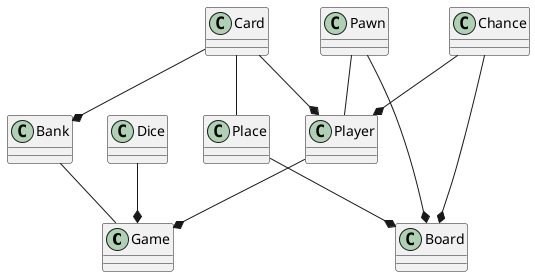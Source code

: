 @startuml

class Game{}
class Player{}
class Bank{}
class Board{}
class Place{}
class Pawn{}
class Dice{}
class Card{}
class Chance{}

Player --* Game
Pawn -- Player
Pawn --* Board
Dice --* Game
Bank -- Game
Place --* Board
Card -- Place
Chance --* Board
Card --* Player
Card --* Bank
Chance --* Player 
@enduml